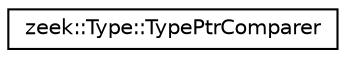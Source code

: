 digraph "Graphical Class Hierarchy"
{
 // LATEX_PDF_SIZE
  edge [fontname="Helvetica",fontsize="10",labelfontname="Helvetica",labelfontsize="10"];
  node [fontname="Helvetica",fontsize="10",shape=record];
  rankdir="LR";
  Node0 [label="zeek::Type::TypePtrComparer",height=0.2,width=0.4,color="black", fillcolor="white", style="filled",URL="$db/d16/structzeek_1_1Type_1_1TypePtrComparer.html",tooltip=" "];
}
